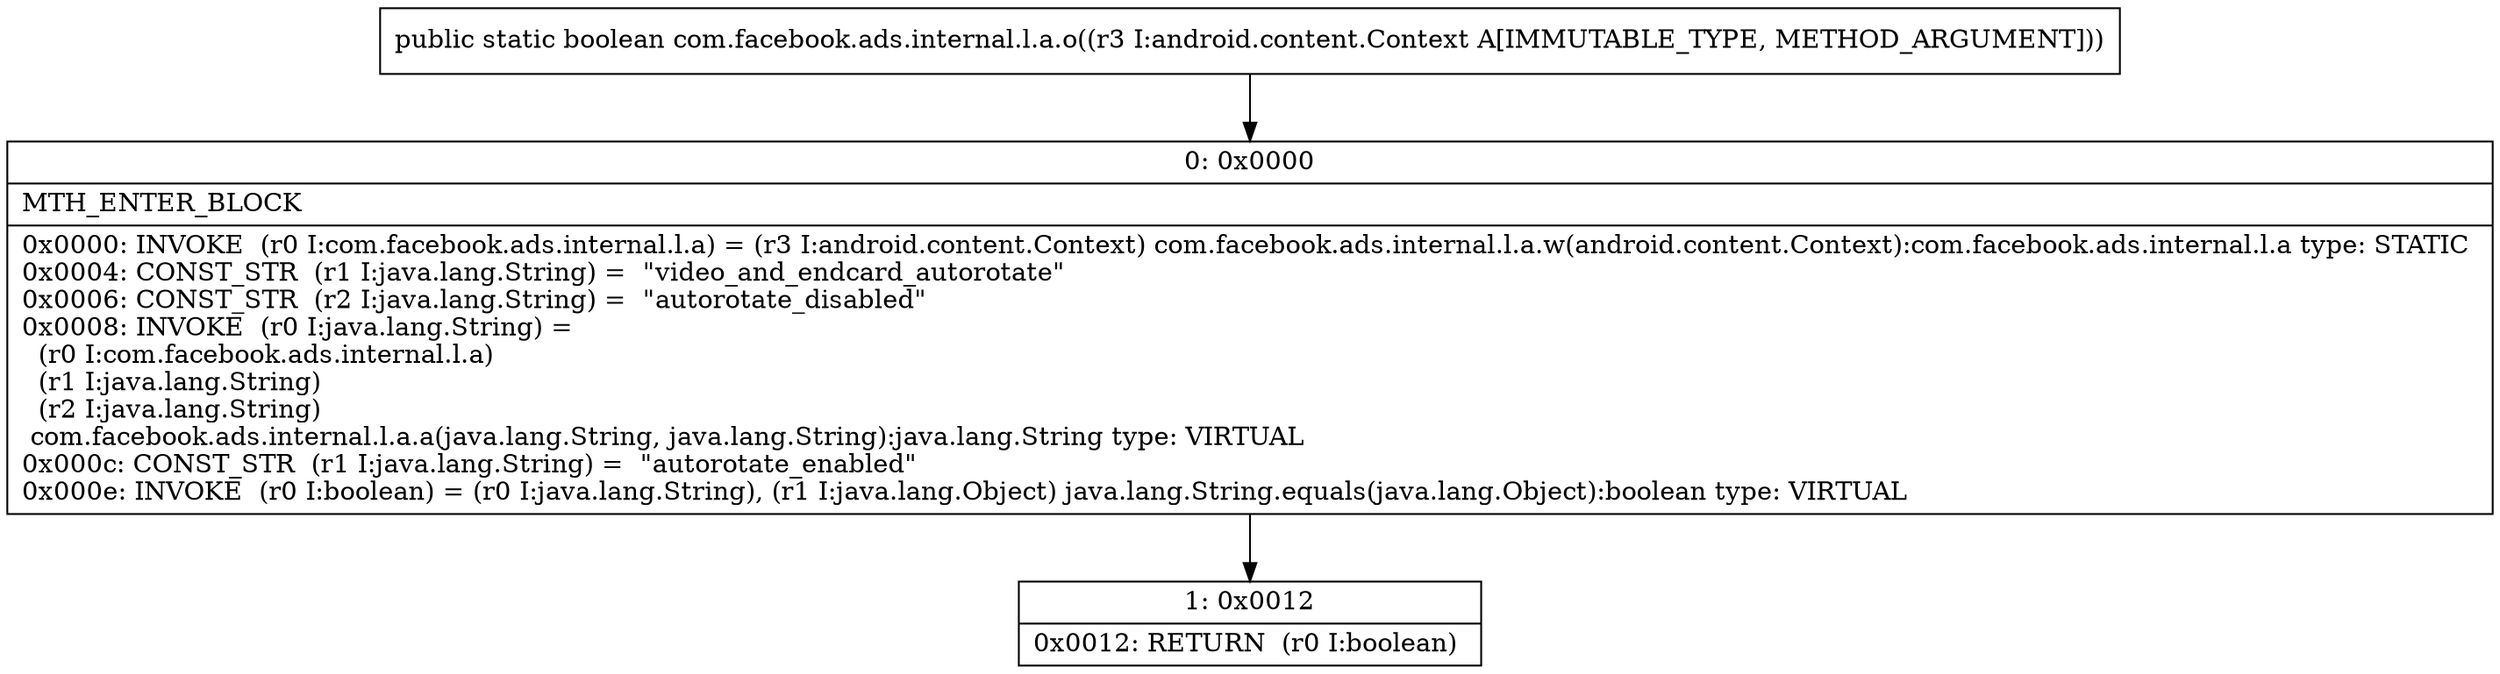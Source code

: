 digraph "CFG forcom.facebook.ads.internal.l.a.o(Landroid\/content\/Context;)Z" {
Node_0 [shape=record,label="{0\:\ 0x0000|MTH_ENTER_BLOCK\l|0x0000: INVOKE  (r0 I:com.facebook.ads.internal.l.a) = (r3 I:android.content.Context) com.facebook.ads.internal.l.a.w(android.content.Context):com.facebook.ads.internal.l.a type: STATIC \l0x0004: CONST_STR  (r1 I:java.lang.String) =  \"video_and_endcard_autorotate\" \l0x0006: CONST_STR  (r2 I:java.lang.String) =  \"autorotate_disabled\" \l0x0008: INVOKE  (r0 I:java.lang.String) = \l  (r0 I:com.facebook.ads.internal.l.a)\l  (r1 I:java.lang.String)\l  (r2 I:java.lang.String)\l com.facebook.ads.internal.l.a.a(java.lang.String, java.lang.String):java.lang.String type: VIRTUAL \l0x000c: CONST_STR  (r1 I:java.lang.String) =  \"autorotate_enabled\" \l0x000e: INVOKE  (r0 I:boolean) = (r0 I:java.lang.String), (r1 I:java.lang.Object) java.lang.String.equals(java.lang.Object):boolean type: VIRTUAL \l}"];
Node_1 [shape=record,label="{1\:\ 0x0012|0x0012: RETURN  (r0 I:boolean) \l}"];
MethodNode[shape=record,label="{public static boolean com.facebook.ads.internal.l.a.o((r3 I:android.content.Context A[IMMUTABLE_TYPE, METHOD_ARGUMENT])) }"];
MethodNode -> Node_0;
Node_0 -> Node_1;
}

